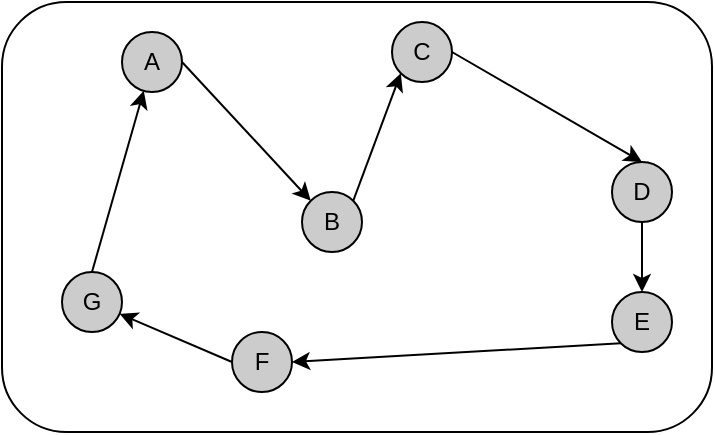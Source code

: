 <mxfile version="11.2.8" type="device" pages="1"><diagram id="feY9YdT3p6DqpZXzYYIH" name="Page-1"><mxGraphModel dx="850" dy="598" grid="1" gridSize="10" guides="1" tooltips="1" connect="1" arrows="1" fold="1" page="1" pageScale="1" pageWidth="850" pageHeight="1100" math="0" shadow="0"><root><mxCell id="0"/><mxCell id="1" parent="0"/><mxCell id="xkdchUSXLO7XbaOW9KlY-10" value="" style="rounded=1;whiteSpace=wrap;html=1;fillColor=none;" vertex="1" parent="1"><mxGeometry x="5" y="5" width="355" height="215" as="geometry"/></mxCell><mxCell id="xkdchUSXLO7XbaOW9KlY-1" value="A" style="ellipse;whiteSpace=wrap;html=1;aspect=fixed;fillColor=#CCCCCC;" vertex="1" parent="1"><mxGeometry x="65" y="20" width="30" height="30" as="geometry"/></mxCell><mxCell id="xkdchUSXLO7XbaOW9KlY-3" value="G" style="ellipse;whiteSpace=wrap;html=1;aspect=fixed;fillColor=#CCCCCC;" vertex="1" parent="1"><mxGeometry x="35" y="140" width="30" height="30" as="geometry"/></mxCell><mxCell id="xkdchUSXLO7XbaOW9KlY-4" value="B" style="ellipse;whiteSpace=wrap;html=1;aspect=fixed;fillColor=#CCCCCC;" vertex="1" parent="1"><mxGeometry x="155" y="100" width="30" height="30" as="geometry"/></mxCell><mxCell id="xkdchUSXLO7XbaOW9KlY-5" value="F" style="ellipse;whiteSpace=wrap;html=1;aspect=fixed;fillColor=#CCCCCC;" vertex="1" parent="1"><mxGeometry x="120" y="170" width="30" height="30" as="geometry"/></mxCell><mxCell id="xkdchUSXLO7XbaOW9KlY-6" value="C" style="ellipse;whiteSpace=wrap;html=1;aspect=fixed;fillColor=#CCCCCC;" vertex="1" parent="1"><mxGeometry x="200" y="15" width="30" height="30" as="geometry"/></mxCell><mxCell id="xkdchUSXLO7XbaOW9KlY-7" value="E" style="ellipse;whiteSpace=wrap;html=1;aspect=fixed;fillColor=#CCCCCC;" vertex="1" parent="1"><mxGeometry x="310" y="150" width="30" height="30" as="geometry"/></mxCell><mxCell id="xkdchUSXLO7XbaOW9KlY-8" value="D" style="ellipse;whiteSpace=wrap;html=1;aspect=fixed;fillColor=#CCCCCC;" vertex="1" parent="1"><mxGeometry x="310" y="85" width="30" height="30" as="geometry"/></mxCell><mxCell id="xkdchUSXLO7XbaOW9KlY-11" value="" style="endArrow=none;html=1;exitX=0.5;exitY=0;exitDx=0;exitDy=0;entryX=0.5;entryY=1;entryDx=0;entryDy=0;startArrow=classic;startFill=1;endFill=0;" edge="1" parent="1" source="xkdchUSXLO7XbaOW9KlY-7" target="xkdchUSXLO7XbaOW9KlY-8"><mxGeometry width="50" height="50" relative="1" as="geometry"><mxPoint x="10" y="290" as="sourcePoint"/><mxPoint x="60" y="240" as="targetPoint"/></mxGeometry></mxCell><mxCell id="xkdchUSXLO7XbaOW9KlY-12" value="" style="endArrow=none;html=1;exitX=0.5;exitY=0;exitDx=0;exitDy=0;entryX=1;entryY=0.5;entryDx=0;entryDy=0;startArrow=classic;startFill=1;endFill=0;" edge="1" parent="1" source="xkdchUSXLO7XbaOW9KlY-8" target="xkdchUSXLO7XbaOW9KlY-6"><mxGeometry width="50" height="50" relative="1" as="geometry"><mxPoint x="10" y="290" as="sourcePoint"/><mxPoint x="60" y="240" as="targetPoint"/></mxGeometry></mxCell><mxCell id="xkdchUSXLO7XbaOW9KlY-20" value="" style="endArrow=classic;html=1;exitX=0.5;exitY=0;exitDx=0;exitDy=0;" edge="1" parent="1" source="xkdchUSXLO7XbaOW9KlY-3" target="xkdchUSXLO7XbaOW9KlY-1"><mxGeometry width="50" height="50" relative="1" as="geometry"><mxPoint x="10" y="290" as="sourcePoint"/><mxPoint x="60" y="240" as="targetPoint"/></mxGeometry></mxCell><mxCell id="xkdchUSXLO7XbaOW9KlY-22" value="" style="endArrow=classic;html=1;exitX=1;exitY=0.5;exitDx=0;exitDy=0;entryX=0;entryY=0;entryDx=0;entryDy=0;" edge="1" parent="1" source="xkdchUSXLO7XbaOW9KlY-1" target="xkdchUSXLO7XbaOW9KlY-4"><mxGeometry width="50" height="50" relative="1" as="geometry"><mxPoint x="20" y="310" as="sourcePoint"/><mxPoint x="70" y="260" as="targetPoint"/></mxGeometry></mxCell><mxCell id="xkdchUSXLO7XbaOW9KlY-23" value="" style="endArrow=classic;html=1;exitX=0;exitY=0.5;exitDx=0;exitDy=0;" edge="1" parent="1" source="xkdchUSXLO7XbaOW9KlY-5" target="xkdchUSXLO7XbaOW9KlY-3"><mxGeometry width="50" height="50" relative="1" as="geometry"><mxPoint x="20" y="310" as="sourcePoint"/><mxPoint x="70" y="260" as="targetPoint"/></mxGeometry></mxCell><mxCell id="xkdchUSXLO7XbaOW9KlY-24" value="" style="endArrow=classic;html=1;entryX=0;entryY=1;entryDx=0;entryDy=0;exitX=1;exitY=0;exitDx=0;exitDy=0;" edge="1" parent="1" source="xkdchUSXLO7XbaOW9KlY-4" target="xkdchUSXLO7XbaOW9KlY-6"><mxGeometry width="50" height="50" relative="1" as="geometry"><mxPoint x="180" y="110" as="sourcePoint"/><mxPoint x="70" y="260" as="targetPoint"/></mxGeometry></mxCell><mxCell id="xkdchUSXLO7XbaOW9KlY-25" value="" style="endArrow=classic;html=1;entryX=1;entryY=0.5;entryDx=0;entryDy=0;exitX=0;exitY=1;exitDx=0;exitDy=0;" edge="1" parent="1" source="xkdchUSXLO7XbaOW9KlY-7" target="xkdchUSXLO7XbaOW9KlY-5"><mxGeometry width="50" height="50" relative="1" as="geometry"><mxPoint x="20" y="310" as="sourcePoint"/><mxPoint x="70" y="260" as="targetPoint"/></mxGeometry></mxCell></root></mxGraphModel></diagram></mxfile>